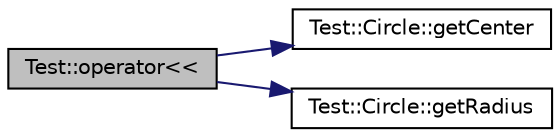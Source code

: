 digraph "Test::operator&lt;&lt;"
{
  edge [fontname="Helvetica",fontsize="10",labelfontname="Helvetica",labelfontsize="10"];
  node [fontname="Helvetica",fontsize="10",shape=record];
  rankdir="LR";
  Node1 [label="Test::operator\<\<",height=0.2,width=0.4,color="black", fillcolor="grey75", style="filled" fontcolor="black"];
  Node1 -> Node2 [color="midnightblue",fontsize="10",style="solid",fontname="Helvetica"];
  Node2 [label="Test::Circle::getCenter",height=0.2,width=0.4,color="black", fillcolor="white", style="filled",URL="$class_test_1_1_circle.html#a4b33de089a4eb7dc92b7fe0a871a59ca"];
  Node1 -> Node3 [color="midnightblue",fontsize="10",style="solid",fontname="Helvetica"];
  Node3 [label="Test::Circle::getRadius",height=0.2,width=0.4,color="black", fillcolor="white", style="filled",URL="$class_test_1_1_circle.html#a9329a2de32fac630c608299c90d363c7"];
}
